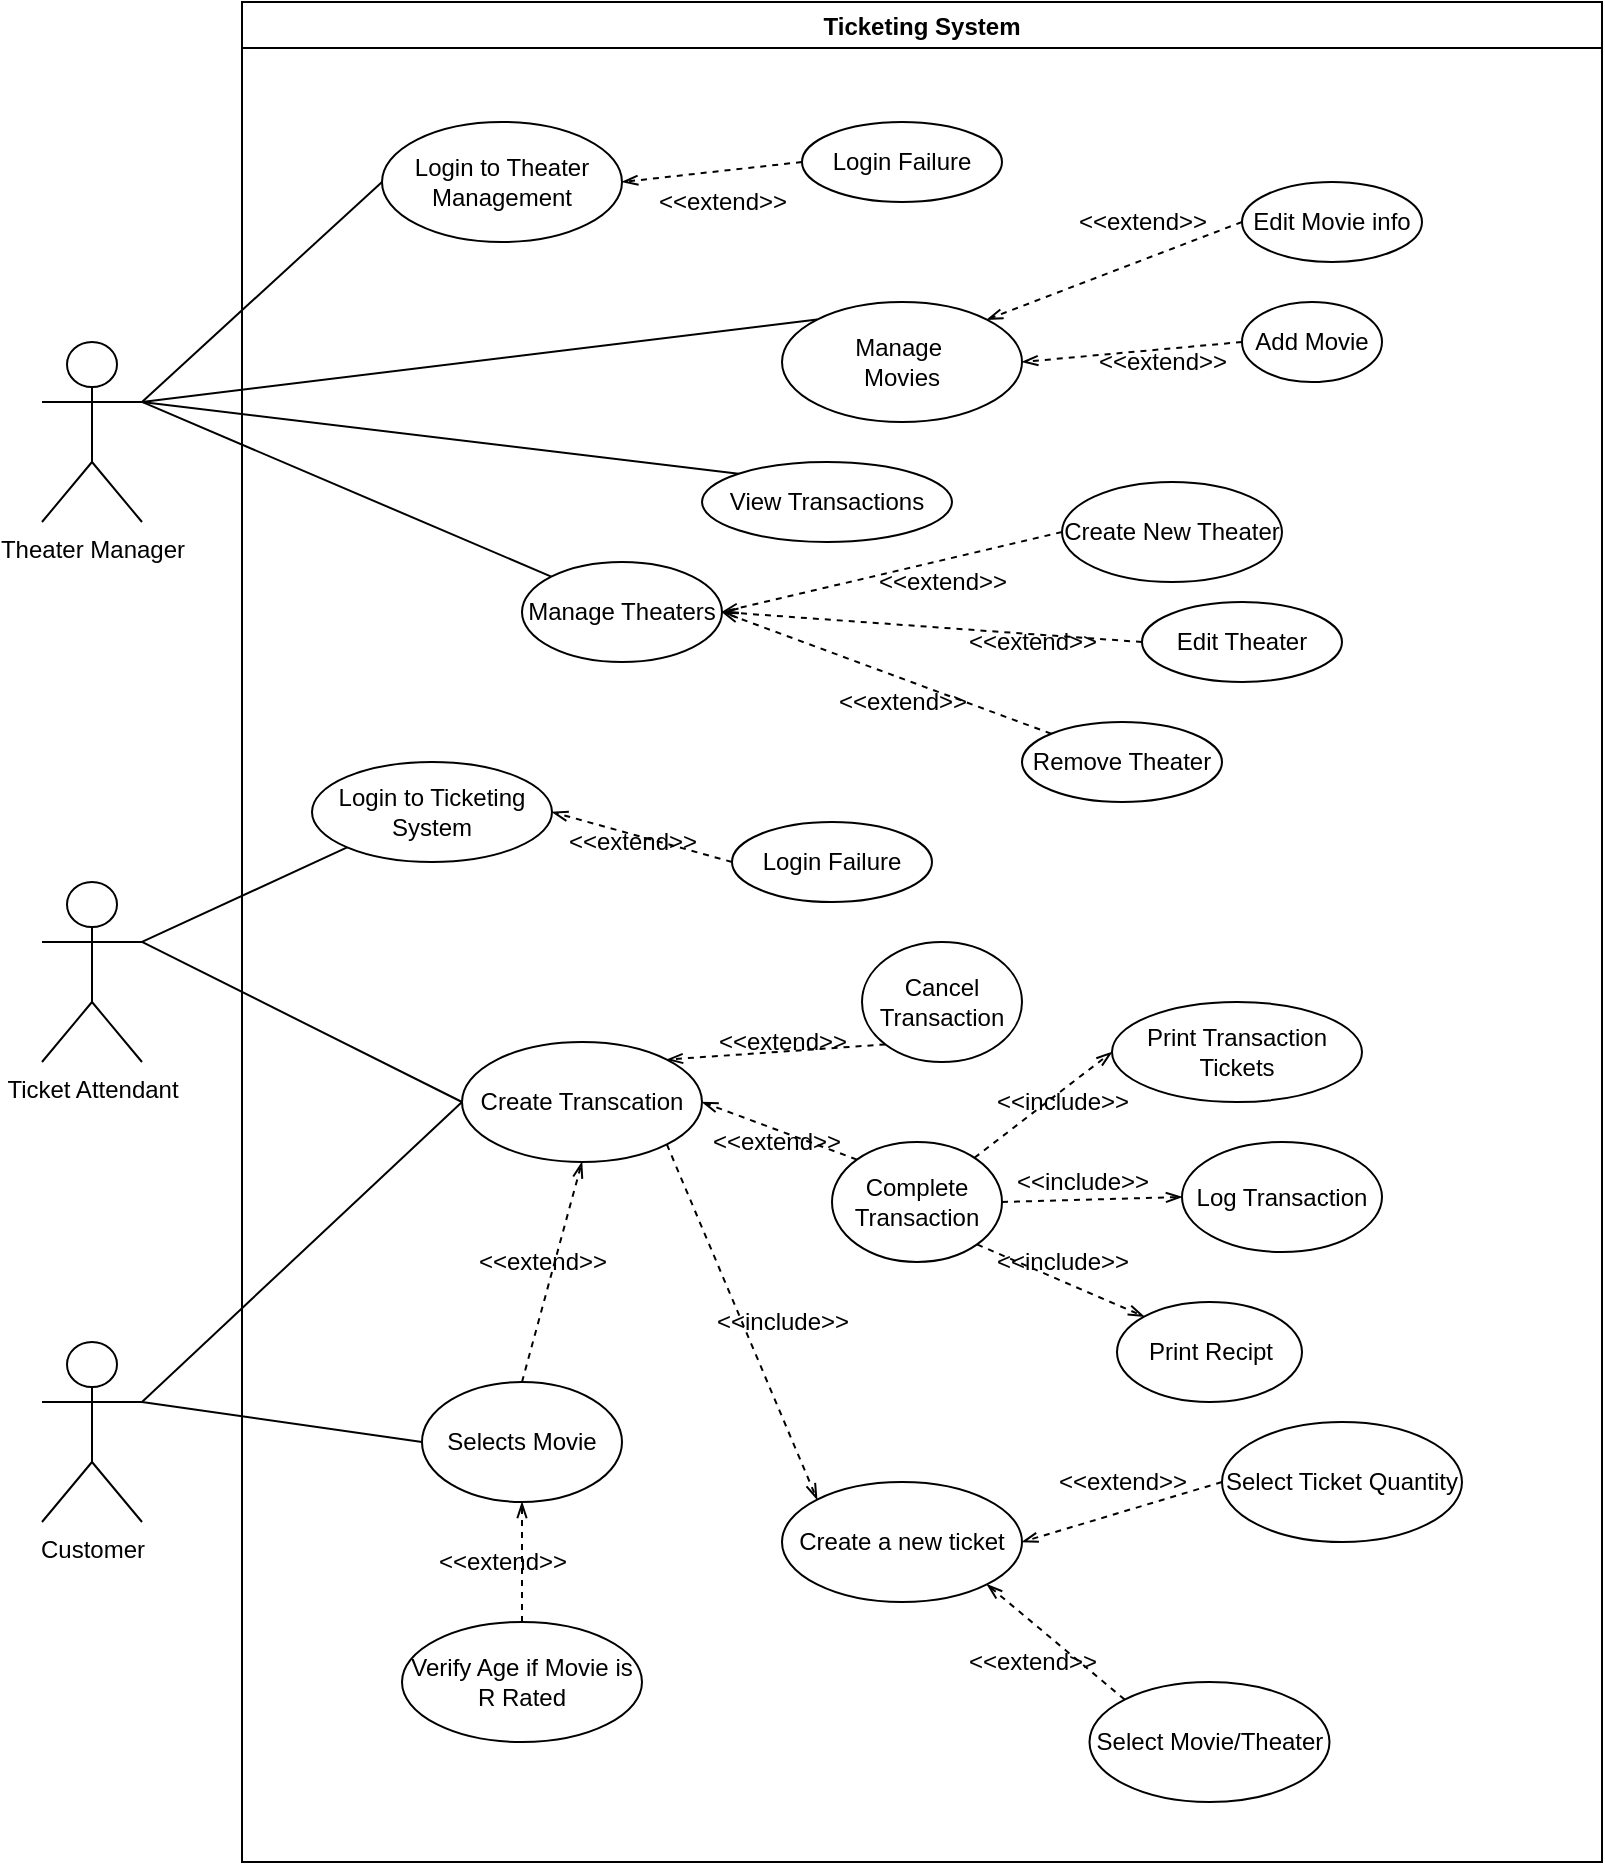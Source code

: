 <mxfile version="16.6.6" type="google"><diagram id="ownuAfmGGX5j8teA9mDE" name="Page-1"><mxGraphModel dx="1351" dy="1977" grid="1" gridSize="10" guides="1" tooltips="1" connect="1" arrows="1" fold="1" page="1" pageScale="1" pageWidth="850" pageHeight="1100" math="0" shadow="0"><root><mxCell id="0"/><mxCell id="1" parent="0"/><mxCell id="I8HdW5yFaXx1shbIXzY2-1" value="Theater Manager" style="shape=umlActor;verticalLabelPosition=bottom;verticalAlign=top;html=1;outlineConnect=0;" parent="1" vertex="1"><mxGeometry x="30" y="-900" width="50" height="90" as="geometry"/></mxCell><mxCell id="I8HdW5yFaXx1shbIXzY2-4" value="" style="endArrow=none;html=1;rounded=0;entryX=0;entryY=0.5;entryDx=0;entryDy=0;endFill=0;exitX=1;exitY=0.333;exitDx=0;exitDy=0;exitPerimeter=0;" parent="1" source="I8HdW5yFaXx1shbIXzY2-1" target="I8HdW5yFaXx1shbIXzY2-2" edge="1"><mxGeometry width="50" height="50" relative="1" as="geometry"><mxPoint x="130" y="-810" as="sourcePoint"/><mxPoint x="420" y="210" as="targetPoint"/></mxGeometry></mxCell><mxCell id="00gBc7gfISTBtv43DafF-2" value="Ticketing System" style="swimlane;" vertex="1" parent="1"><mxGeometry x="130" y="-1070" width="680" height="930" as="geometry"/></mxCell><mxCell id="I8HdW5yFaXx1shbIXzY2-2" value="Login to Theater Management" style="ellipse;whiteSpace=wrap;html=1;" parent="00gBc7gfISTBtv43DafF-2" vertex="1"><mxGeometry x="70" y="60" width="120" height="60" as="geometry"/></mxCell><mxCell id="I8HdW5yFaXx1shbIXzY2-7" value="Edit Movie info" style="ellipse;whiteSpace=wrap;html=1;" parent="00gBc7gfISTBtv43DafF-2" vertex="1"><mxGeometry x="500" y="90" width="90" height="40" as="geometry"/></mxCell><mxCell id="I8HdW5yFaXx1shbIXzY2-9" value="&amp;lt;&amp;lt;extend&amp;gt;&amp;gt;" style="text;html=1;align=center;verticalAlign=middle;resizable=0;points=[];autosize=1;strokeColor=none;fillColor=none;" parent="00gBc7gfISTBtv43DafF-2" vertex="1"><mxGeometry x="410" y="100" width="80" height="20" as="geometry"/></mxCell><mxCell id="I8HdW5yFaXx1shbIXzY2-16" value="Add Movie" style="ellipse;whiteSpace=wrap;html=1;" parent="00gBc7gfISTBtv43DafF-2" vertex="1"><mxGeometry x="500" y="150" width="70" height="40" as="geometry"/></mxCell><mxCell id="I8HdW5yFaXx1shbIXzY2-18" value="&amp;lt;&amp;lt;extend&amp;gt;&amp;gt;" style="text;html=1;align=center;verticalAlign=middle;resizable=0;points=[];autosize=1;strokeColor=none;fillColor=none;" parent="00gBc7gfISTBtv43DafF-2" vertex="1"><mxGeometry x="420" y="170" width="80" height="20" as="geometry"/></mxCell><mxCell id="I8HdW5yFaXx1shbIXzY2-57" value="View Transactions" style="ellipse;whiteSpace=wrap;html=1;" parent="00gBc7gfISTBtv43DafF-2" vertex="1"><mxGeometry x="230" y="230" width="125" height="40" as="geometry"/></mxCell><mxCell id="I8HdW5yFaXx1shbIXzY2-81" value="Manage&amp;nbsp;&lt;br&gt;Movies" style="ellipse;whiteSpace=wrap;html=1;" parent="00gBc7gfISTBtv43DafF-2" vertex="1"><mxGeometry x="270" y="150" width="120" height="60" as="geometry"/></mxCell><mxCell id="I8HdW5yFaXx1shbIXzY2-93" value="Manage Theaters" style="ellipse;whiteSpace=wrap;html=1;" parent="00gBc7gfISTBtv43DafF-2" vertex="1"><mxGeometry x="140" y="280" width="100" height="50" as="geometry"/></mxCell><mxCell id="I8HdW5yFaXx1shbIXzY2-94" value="Create New Theater" style="ellipse;whiteSpace=wrap;html=1;" parent="00gBc7gfISTBtv43DafF-2" vertex="1"><mxGeometry x="410" y="240" width="110" height="50" as="geometry"/></mxCell><mxCell id="I8HdW5yFaXx1shbIXzY2-97" value="&amp;lt;&amp;lt;extend&amp;gt;&amp;gt;" style="text;html=1;align=center;verticalAlign=middle;resizable=0;points=[];autosize=1;strokeColor=none;fillColor=none;" parent="00gBc7gfISTBtv43DafF-2" vertex="1"><mxGeometry x="310" y="280" width="80" height="20" as="geometry"/></mxCell><mxCell id="I8HdW5yFaXx1shbIXzY2-98" value="Edit Theater" style="ellipse;whiteSpace=wrap;html=1;" parent="00gBc7gfISTBtv43DafF-2" vertex="1"><mxGeometry x="450" y="300" width="100" height="40" as="geometry"/></mxCell><mxCell id="I8HdW5yFaXx1shbIXzY2-101" value="&amp;lt;&amp;lt;extend&amp;gt;&amp;gt;" style="text;html=1;align=center;verticalAlign=middle;resizable=0;points=[];autosize=1;strokeColor=none;fillColor=none;" parent="00gBc7gfISTBtv43DafF-2" vertex="1"><mxGeometry x="355" y="310" width="80" height="20" as="geometry"/></mxCell><mxCell id="I8HdW5yFaXx1shbIXzY2-102" value="Remove Theater" style="ellipse;whiteSpace=wrap;html=1;" parent="00gBc7gfISTBtv43DafF-2" vertex="1"><mxGeometry x="390" y="360" width="100" height="40" as="geometry"/></mxCell><mxCell id="I8HdW5yFaXx1shbIXzY2-105" value="&amp;lt;&amp;lt;extend&amp;gt;&amp;gt;" style="text;html=1;align=center;verticalAlign=middle;resizable=0;points=[];autosize=1;strokeColor=none;fillColor=none;" parent="00gBc7gfISTBtv43DafF-2" vertex="1"><mxGeometry x="290" y="340" width="80" height="20" as="geometry"/></mxCell><mxCell id="00gBc7gfISTBtv43DafF-4" value="Login Failure" style="ellipse;whiteSpace=wrap;html=1;" vertex="1" parent="00gBc7gfISTBtv43DafF-2"><mxGeometry x="280" y="60" width="100" height="40" as="geometry"/></mxCell><mxCell id="00gBc7gfISTBtv43DafF-5" value="" style="endArrow=openThin;html=1;rounded=0;dashed=1;targetPerimeterSpacing=0;strokeColor=default;entryX=1;entryY=0.5;entryDx=0;entryDy=0;exitX=0;exitY=0.5;exitDx=0;exitDy=0;endFill=0;startArrow=none;" edge="1" parent="00gBc7gfISTBtv43DafF-2" source="00gBc7gfISTBtv43DafF-4" target="I8HdW5yFaXx1shbIXzY2-2"><mxGeometry width="50" height="50" relative="1" as="geometry"><mxPoint x="80" y="320" as="sourcePoint"/><mxPoint x="130" y="270" as="targetPoint"/></mxGeometry></mxCell><mxCell id="00gBc7gfISTBtv43DafF-6" value="&amp;lt;&amp;lt;extend&amp;gt;&amp;gt;" style="text;html=1;align=center;verticalAlign=middle;resizable=0;points=[];autosize=1;strokeColor=none;fillColor=none;" vertex="1" parent="00gBc7gfISTBtv43DafF-2"><mxGeometry x="200" y="90" width="80" height="20" as="geometry"/></mxCell><mxCell id="00gBc7gfISTBtv43DafF-8" value="" style="endArrow=openThin;html=1;rounded=0;dashed=1;targetPerimeterSpacing=0;strokeColor=default;entryX=1;entryY=0;entryDx=0;entryDy=0;exitX=0;exitY=0.5;exitDx=0;exitDy=0;endFill=0;startArrow=none;" edge="1" parent="00gBc7gfISTBtv43DafF-2" source="I8HdW5yFaXx1shbIXzY2-7" target="I8HdW5yFaXx1shbIXzY2-81"><mxGeometry width="50" height="50" relative="1" as="geometry"><mxPoint x="290" y="90" as="sourcePoint"/><mxPoint x="200" y="100" as="targetPoint"/></mxGeometry></mxCell><mxCell id="00gBc7gfISTBtv43DafF-9" value="" style="endArrow=openThin;html=1;rounded=0;dashed=1;targetPerimeterSpacing=0;strokeColor=default;entryX=1;entryY=0.5;entryDx=0;entryDy=0;exitX=0;exitY=0.5;exitDx=0;exitDy=0;endFill=0;startArrow=none;" edge="1" parent="00gBc7gfISTBtv43DafF-2" source="I8HdW5yFaXx1shbIXzY2-16" target="I8HdW5yFaXx1shbIXzY2-81"><mxGeometry width="50" height="50" relative="1" as="geometry"><mxPoint x="570" y="100" as="sourcePoint"/><mxPoint x="382.71" y="168.93" as="targetPoint"/></mxGeometry></mxCell><mxCell id="00gBc7gfISTBtv43DafF-10" value="" style="endArrow=openThin;html=1;rounded=0;dashed=1;targetPerimeterSpacing=0;strokeColor=default;entryX=1;entryY=0.5;entryDx=0;entryDy=0;exitX=0;exitY=0.5;exitDx=0;exitDy=0;endFill=0;startArrow=none;" edge="1" parent="00gBc7gfISTBtv43DafF-2" source="I8HdW5yFaXx1shbIXzY2-94" target="I8HdW5yFaXx1shbIXzY2-93"><mxGeometry width="50" height="50" relative="1" as="geometry"><mxPoint x="380" y="400" as="sourcePoint"/><mxPoint x="252.426" y="448.787" as="targetPoint"/></mxGeometry></mxCell><mxCell id="00gBc7gfISTBtv43DafF-12" value="" style="endArrow=openThin;html=1;rounded=0;dashed=1;targetPerimeterSpacing=0;strokeColor=default;entryX=1;entryY=0.5;entryDx=0;entryDy=0;endFill=0;startArrow=none;exitX=0;exitY=0;exitDx=0;exitDy=0;" edge="1" parent="00gBc7gfISTBtv43DafF-2" source="I8HdW5yFaXx1shbIXzY2-102" target="I8HdW5yFaXx1shbIXzY2-93"><mxGeometry width="50" height="50" relative="1" as="geometry"><mxPoint x="400" y="360" as="sourcePoint"/><mxPoint x="250" y="315" as="targetPoint"/></mxGeometry></mxCell><mxCell id="00gBc7gfISTBtv43DafF-11" value="" style="endArrow=openThin;html=1;rounded=0;dashed=1;targetPerimeterSpacing=0;strokeColor=default;entryX=1;entryY=0.5;entryDx=0;entryDy=0;endFill=0;startArrow=none;exitX=0;exitY=0.5;exitDx=0;exitDy=0;" edge="1" parent="00gBc7gfISTBtv43DafF-2" source="I8HdW5yFaXx1shbIXzY2-98" target="I8HdW5yFaXx1shbIXzY2-93"><mxGeometry width="50" height="50" relative="1" as="geometry"><mxPoint x="390" y="350" as="sourcePoint"/><mxPoint x="382.426" y="168.787" as="targetPoint"/></mxGeometry></mxCell><mxCell id="00gBc7gfISTBtv43DafF-15" value="Selects Movie" style="ellipse;whiteSpace=wrap;html=1;" vertex="1" parent="00gBc7gfISTBtv43DafF-2"><mxGeometry x="90" y="690" width="100" height="60" as="geometry"/></mxCell><mxCell id="00gBc7gfISTBtv43DafF-16" value="Verify Age if Movie is R Rated" style="ellipse;whiteSpace=wrap;html=1;" vertex="1" parent="00gBc7gfISTBtv43DafF-2"><mxGeometry x="80" y="810" width="120" height="60" as="geometry"/></mxCell><mxCell id="00gBc7gfISTBtv43DafF-18" value="" style="endArrow=openThin;html=1;rounded=0;dashed=1;targetPerimeterSpacing=0;strokeColor=default;entryX=0.5;entryY=1;entryDx=0;entryDy=0;endFill=0;startArrow=none;exitX=0.5;exitY=0;exitDx=0;exitDy=0;" edge="1" parent="00gBc7gfISTBtv43DafF-2" source="00gBc7gfISTBtv43DafF-16" target="00gBc7gfISTBtv43DafF-15"><mxGeometry width="50" height="50" relative="1" as="geometry"><mxPoint x="414.645" y="375.858" as="sourcePoint"/><mxPoint x="250.0" y="315" as="targetPoint"/></mxGeometry></mxCell><mxCell id="00gBc7gfISTBtv43DafF-19" value="&amp;lt;&amp;lt;extend&amp;gt;&amp;gt;" style="text;html=1;align=center;verticalAlign=middle;resizable=0;points=[];autosize=1;strokeColor=none;fillColor=none;" vertex="1" parent="00gBc7gfISTBtv43DafF-2"><mxGeometry x="90" y="770" width="80" height="20" as="geometry"/></mxCell><mxCell id="00gBc7gfISTBtv43DafF-20" value="Login to Ticketing System" style="ellipse;whiteSpace=wrap;html=1;" vertex="1" parent="00gBc7gfISTBtv43DafF-2"><mxGeometry x="35" y="380" width="120" height="50" as="geometry"/></mxCell><mxCell id="00gBc7gfISTBtv43DafF-21" value="Login Failure" style="ellipse;whiteSpace=wrap;html=1;" vertex="1" parent="00gBc7gfISTBtv43DafF-2"><mxGeometry x="245" y="410" width="100" height="40" as="geometry"/></mxCell><mxCell id="00gBc7gfISTBtv43DafF-22" value="" style="endArrow=openThin;html=1;rounded=0;dashed=1;targetPerimeterSpacing=0;strokeColor=default;entryX=1;entryY=0.5;entryDx=0;entryDy=0;exitX=0;exitY=0.5;exitDx=0;exitDy=0;endFill=0;startArrow=none;" edge="1" parent="00gBc7gfISTBtv43DafF-2" source="00gBc7gfISTBtv43DafF-21" target="00gBc7gfISTBtv43DafF-20"><mxGeometry width="50" height="50" relative="1" as="geometry"><mxPoint x="-85" y="1740" as="sourcePoint"/><mxPoint x="-35" y="1690" as="targetPoint"/></mxGeometry></mxCell><mxCell id="00gBc7gfISTBtv43DafF-23" value="&amp;lt;&amp;lt;extend&amp;gt;&amp;gt;" style="text;html=1;align=center;verticalAlign=middle;resizable=0;points=[];autosize=1;strokeColor=none;fillColor=none;" vertex="1" parent="00gBc7gfISTBtv43DafF-2"><mxGeometry x="155" y="410" width="80" height="20" as="geometry"/></mxCell><mxCell id="00gBc7gfISTBtv43DafF-25" value="Create Transcation" style="ellipse;whiteSpace=wrap;html=1;" vertex="1" parent="00gBc7gfISTBtv43DafF-2"><mxGeometry x="110" y="520" width="120" height="60" as="geometry"/></mxCell><mxCell id="00gBc7gfISTBtv43DafF-28" value="" style="endArrow=openThin;html=1;rounded=0;dashed=1;targetPerimeterSpacing=0;strokeColor=default;entryX=0.5;entryY=1;entryDx=0;entryDy=0;endFill=0;startArrow=none;exitX=0.5;exitY=0;exitDx=0;exitDy=0;" edge="1" parent="00gBc7gfISTBtv43DafF-2" source="00gBc7gfISTBtv43DafF-15" target="00gBc7gfISTBtv43DafF-25"><mxGeometry width="50" height="50" relative="1" as="geometry"><mxPoint x="150.0" y="820" as="sourcePoint"/><mxPoint x="150.0" y="760" as="targetPoint"/></mxGeometry></mxCell><mxCell id="00gBc7gfISTBtv43DafF-29" value="&amp;lt;&amp;lt;extend&amp;gt;&amp;gt;" style="text;html=1;align=center;verticalAlign=middle;resizable=0;points=[];autosize=1;strokeColor=none;fillColor=none;" vertex="1" parent="00gBc7gfISTBtv43DafF-2"><mxGeometry x="110" y="620" width="80" height="20" as="geometry"/></mxCell><mxCell id="00gBc7gfISTBtv43DafF-31" value="Complete Transaction" style="ellipse;whiteSpace=wrap;html=1;" vertex="1" parent="00gBc7gfISTBtv43DafF-2"><mxGeometry x="295" y="570" width="85" height="60" as="geometry"/></mxCell><mxCell id="I8HdW5yFaXx1shbIXzY2-52" value="Cancel Transaction" style="ellipse;whiteSpace=wrap;html=1;" parent="00gBc7gfISTBtv43DafF-2" vertex="1"><mxGeometry x="310" y="470" width="80" height="60" as="geometry"/></mxCell><mxCell id="00gBc7gfISTBtv43DafF-32" value="" style="endArrow=openThin;html=1;rounded=0;dashed=1;targetPerimeterSpacing=0;strokeColor=default;entryX=1;entryY=0.5;entryDx=0;entryDy=0;endFill=0;startArrow=none;exitX=0;exitY=0;exitDx=0;exitDy=0;" edge="1" parent="00gBc7gfISTBtv43DafF-2" source="00gBc7gfISTBtv43DafF-31" target="00gBc7gfISTBtv43DafF-25"><mxGeometry width="50" height="50" relative="1" as="geometry"><mxPoint x="250.0" y="640" as="sourcePoint"/><mxPoint x="250.0" y="580" as="targetPoint"/></mxGeometry></mxCell><mxCell id="00gBc7gfISTBtv43DafF-33" value="&amp;lt;&amp;lt;extend&amp;gt;&amp;gt;" style="text;html=1;align=center;verticalAlign=middle;resizable=0;points=[];autosize=1;strokeColor=none;fillColor=none;" vertex="1" parent="00gBc7gfISTBtv43DafF-2"><mxGeometry x="227.43" y="560" width="80" height="20" as="geometry"/></mxCell><mxCell id="00gBc7gfISTBtv43DafF-36" value="" style="endArrow=openThin;html=1;rounded=0;dashed=1;targetPerimeterSpacing=0;strokeColor=default;entryX=1;entryY=0;entryDx=0;entryDy=0;endFill=0;startArrow=none;exitX=0;exitY=1;exitDx=0;exitDy=0;" edge="1" parent="00gBc7gfISTBtv43DafF-2" source="I8HdW5yFaXx1shbIXzY2-52" target="00gBc7gfISTBtv43DafF-25"><mxGeometry width="50" height="50" relative="1" as="geometry"><mxPoint x="317.834" y="518.518" as="sourcePoint"/><mxPoint x="240.0" y="490" as="targetPoint"/></mxGeometry></mxCell><mxCell id="00gBc7gfISTBtv43DafF-37" value="&amp;lt;&amp;lt;extend&amp;gt;&amp;gt;" style="text;html=1;align=center;verticalAlign=middle;resizable=0;points=[];autosize=1;strokeColor=none;fillColor=none;" vertex="1" parent="00gBc7gfISTBtv43DafF-2"><mxGeometry x="230" y="510" width="80" height="20" as="geometry"/></mxCell><mxCell id="I8HdW5yFaXx1shbIXzY2-56" value="&amp;lt;&amp;lt;include&amp;gt;&amp;gt;" style="text;html=1;align=center;verticalAlign=middle;resizable=0;points=[];autosize=1;strokeColor=none;fillColor=none;" parent="00gBc7gfISTBtv43DafF-2" vertex="1"><mxGeometry x="370" y="540" width="80" height="20" as="geometry"/></mxCell><mxCell id="I8HdW5yFaXx1shbIXzY2-35" value="Print Transaction Tickets" style="ellipse;whiteSpace=wrap;html=1;" parent="00gBc7gfISTBtv43DafF-2" vertex="1"><mxGeometry x="435" y="500" width="125" height="50" as="geometry"/></mxCell><mxCell id="00gBc7gfISTBtv43DafF-38" value="" style="endArrow=openThin;html=1;rounded=0;dashed=1;targetPerimeterSpacing=0;strokeColor=default;entryX=0;entryY=0.5;entryDx=0;entryDy=0;endFill=0;startArrow=none;" edge="1" parent="00gBc7gfISTBtv43DafF-2" source="00gBc7gfISTBtv43DafF-31" target="I8HdW5yFaXx1shbIXzY2-35"><mxGeometry width="50" height="50" relative="1" as="geometry"><mxPoint x="480" y="670" as="sourcePoint"/><mxPoint x="180.0" y="590.0" as="targetPoint"/></mxGeometry></mxCell><mxCell id="I8HdW5yFaXx1shbIXzY2-38" value="Log Transaction" style="ellipse;whiteSpace=wrap;html=1;" parent="00gBc7gfISTBtv43DafF-2" vertex="1"><mxGeometry x="470" y="570" width="100" height="55" as="geometry"/></mxCell><mxCell id="I8HdW5yFaXx1shbIXzY2-29" value="Print Recipt" style="ellipse;whiteSpace=wrap;html=1;" parent="00gBc7gfISTBtv43DafF-2" vertex="1"><mxGeometry x="437.5" y="650" width="92.5" height="50" as="geometry"/></mxCell><mxCell id="00gBc7gfISTBtv43DafF-39" value="" style="endArrow=openThin;html=1;rounded=0;dashed=1;targetPerimeterSpacing=0;strokeColor=default;entryX=0;entryY=0.5;entryDx=0;entryDy=0;endFill=0;startArrow=none;exitX=1;exitY=0.5;exitDx=0;exitDy=0;" edge="1" parent="00gBc7gfISTBtv43DafF-2" source="00gBc7gfISTBtv43DafF-31" target="I8HdW5yFaXx1shbIXzY2-38"><mxGeometry width="50" height="50" relative="1" as="geometry"><mxPoint x="376.327" y="587.956" as="sourcePoint"/><mxPoint x="445.0" y="535" as="targetPoint"/></mxGeometry></mxCell><mxCell id="00gBc7gfISTBtv43DafF-40" value="" style="endArrow=openThin;html=1;rounded=0;dashed=1;targetPerimeterSpacing=0;strokeColor=default;entryX=0;entryY=0;entryDx=0;entryDy=0;endFill=0;startArrow=none;exitX=1;exitY=1;exitDx=0;exitDy=0;" edge="1" parent="00gBc7gfISTBtv43DafF-2" source="00gBc7gfISTBtv43DafF-31" target="I8HdW5yFaXx1shbIXzY2-29"><mxGeometry width="50" height="50" relative="1" as="geometry"><mxPoint x="390.0" y="610" as="sourcePoint"/><mxPoint x="480.0" y="607.5" as="targetPoint"/></mxGeometry></mxCell><mxCell id="00gBc7gfISTBtv43DafF-41" value="&amp;lt;&amp;lt;include&amp;gt;&amp;gt;" style="text;html=1;align=center;verticalAlign=middle;resizable=0;points=[];autosize=1;strokeColor=none;fillColor=none;" vertex="1" parent="00gBc7gfISTBtv43DafF-2"><mxGeometry x="380" y="580" width="80" height="20" as="geometry"/></mxCell><mxCell id="00gBc7gfISTBtv43DafF-42" value="&amp;lt;&amp;lt;include&amp;gt;&amp;gt;" style="text;html=1;align=center;verticalAlign=middle;resizable=0;points=[];autosize=1;strokeColor=none;fillColor=none;" vertex="1" parent="00gBc7gfISTBtv43DafF-2"><mxGeometry x="370" y="620" width="80" height="20" as="geometry"/></mxCell><mxCell id="I8HdW5yFaXx1shbIXzY2-22" value="Create a new ticket" style="ellipse;whiteSpace=wrap;html=1;" parent="00gBc7gfISTBtv43DafF-2" vertex="1"><mxGeometry x="270" y="740" width="120" height="60" as="geometry"/></mxCell><mxCell id="00gBc7gfISTBtv43DafF-43" value="" style="endArrow=openThin;html=1;rounded=0;dashed=1;targetPerimeterSpacing=0;strokeColor=default;entryX=0;entryY=0;entryDx=0;entryDy=0;endFill=0;startArrow=none;exitX=1;exitY=1;exitDx=0;exitDy=0;" edge="1" parent="00gBc7gfISTBtv43DafF-2" source="00gBc7gfISTBtv43DafF-25" target="I8HdW5yFaXx1shbIXzY2-22"><mxGeometry width="50" height="50" relative="1" as="geometry"><mxPoint x="304.596" y="631.482" as="sourcePoint"/><mxPoint x="190.004" y="678.787" as="targetPoint"/></mxGeometry></mxCell><mxCell id="00gBc7gfISTBtv43DafF-44" value="&amp;lt;&amp;lt;include&amp;gt;&amp;gt;" style="text;html=1;align=center;verticalAlign=middle;resizable=0;points=[];autosize=1;strokeColor=none;fillColor=none;" vertex="1" parent="00gBc7gfISTBtv43DafF-2"><mxGeometry x="230" y="650" width="80" height="20" as="geometry"/></mxCell><mxCell id="I8HdW5yFaXx1shbIXzY2-44" value="&lt;span&gt;Select Ticket&amp;nbsp;&lt;/span&gt;Quantity" style="ellipse;whiteSpace=wrap;html=1;" parent="00gBc7gfISTBtv43DafF-2" vertex="1"><mxGeometry x="490" y="710" width="120" height="60" as="geometry"/></mxCell><mxCell id="I8HdW5yFaXx1shbIXzY2-46" value="Select Movie/Theater" style="ellipse;whiteSpace=wrap;html=1;" parent="00gBc7gfISTBtv43DafF-2" vertex="1"><mxGeometry x="423.75" y="840" width="120" height="60" as="geometry"/></mxCell><mxCell id="00gBc7gfISTBtv43DafF-45" value="" style="endArrow=openThin;html=1;rounded=0;dashed=1;targetPerimeterSpacing=0;strokeColor=default;entryX=1;entryY=0.5;entryDx=0;entryDy=0;endFill=0;startArrow=none;exitX=0;exitY=0.5;exitDx=0;exitDy=0;" edge="1" parent="00gBc7gfISTBtv43DafF-2" source="I8HdW5yFaXx1shbIXzY2-44" target="I8HdW5yFaXx1shbIXzY2-22"><mxGeometry width="50" height="50" relative="1" as="geometry"><mxPoint x="222.426" y="581.213" as="sourcePoint"/><mxPoint x="297.574" y="758.787" as="targetPoint"/></mxGeometry></mxCell><mxCell id="00gBc7gfISTBtv43DafF-46" value="" style="endArrow=openThin;html=1;rounded=0;dashed=1;targetPerimeterSpacing=0;strokeColor=default;entryX=1;entryY=1;entryDx=0;entryDy=0;endFill=0;startArrow=none;exitX=0;exitY=0;exitDx=0;exitDy=0;" edge="1" parent="00gBc7gfISTBtv43DafF-2" source="I8HdW5yFaXx1shbIXzY2-46" target="I8HdW5yFaXx1shbIXzY2-22"><mxGeometry width="50" height="50" relative="1" as="geometry"><mxPoint x="447.5" y="760" as="sourcePoint"/><mxPoint x="400.0" y="780" as="targetPoint"/></mxGeometry></mxCell><mxCell id="I8HdW5yFaXx1shbIXzY2-49" value="&amp;lt;&amp;lt;extend&amp;gt;&amp;gt;" style="text;html=1;align=center;verticalAlign=middle;resizable=0;points=[];autosize=1;strokeColor=none;fillColor=none;" parent="00gBc7gfISTBtv43DafF-2" vertex="1"><mxGeometry x="400" y="730" width="80" height="20" as="geometry"/></mxCell><mxCell id="I8HdW5yFaXx1shbIXzY2-45" value="&amp;lt;&amp;lt;extend&amp;gt;&amp;gt;" style="text;html=1;align=center;verticalAlign=middle;resizable=0;points=[];autosize=1;strokeColor=none;fillColor=none;" parent="00gBc7gfISTBtv43DafF-2" vertex="1"><mxGeometry x="355" y="820" width="80" height="20" as="geometry"/></mxCell><mxCell id="I8HdW5yFaXx1shbIXzY2-83" value="" style="endArrow=none;html=1;rounded=0;entryX=0;entryY=0;entryDx=0;entryDy=0;endFill=0;exitX=1;exitY=0.333;exitDx=0;exitDy=0;exitPerimeter=0;" parent="1" source="I8HdW5yFaXx1shbIXzY2-1" target="I8HdW5yFaXx1shbIXzY2-81" edge="1"><mxGeometry width="50" height="50" relative="1" as="geometry"><mxPoint x="140" y="-800" as="sourcePoint"/><mxPoint x="563.79" y="-725" as="targetPoint"/></mxGeometry></mxCell><mxCell id="I8HdW5yFaXx1shbIXzY2-58" value="" style="endArrow=none;html=1;rounded=0;entryX=0;entryY=0;entryDx=0;entryDy=0;endFill=0;exitX=1;exitY=0.333;exitDx=0;exitDy=0;exitPerimeter=0;" parent="1" source="I8HdW5yFaXx1shbIXzY2-1" target="I8HdW5yFaXx1shbIXzY2-57" edge="1"><mxGeometry width="50" height="50" relative="1" as="geometry"><mxPoint x="310" y="-330" as="sourcePoint"/><mxPoint x="525" y="-460" as="targetPoint"/></mxGeometry></mxCell><mxCell id="I8HdW5yFaXx1shbIXzY2-91" value="" style="endArrow=none;html=1;rounded=0;endFill=0;entryX=0;entryY=0;entryDx=0;entryDy=0;exitX=1;exitY=0.333;exitDx=0;exitDy=0;exitPerimeter=0;" parent="1" source="I8HdW5yFaXx1shbIXzY2-1" target="I8HdW5yFaXx1shbIXzY2-93" edge="1"><mxGeometry width="50" height="50" relative="1" as="geometry"><mxPoint x="150" y="-780" as="sourcePoint"/><mxPoint x="440" y="-410" as="targetPoint"/></mxGeometry></mxCell><mxCell id="00gBc7gfISTBtv43DafF-13" value="Customer" style="shape=umlActor;verticalLabelPosition=bottom;verticalAlign=top;html=1;outlineConnect=0;" vertex="1" parent="1"><mxGeometry x="30" y="-400" width="50" height="90" as="geometry"/></mxCell><mxCell id="00gBc7gfISTBtv43DafF-14" value="Ticket Attendant" style="shape=umlActor;verticalLabelPosition=bottom;verticalAlign=top;html=1;outlineConnect=0;" vertex="1" parent="1"><mxGeometry x="30" y="-630" width="50" height="90" as="geometry"/></mxCell><mxCell id="00gBc7gfISTBtv43DafF-17" value="" style="endArrow=none;html=1;rounded=0;targetPerimeterSpacing=0;strokeColor=default;entryX=1;entryY=0.333;entryDx=0;entryDy=0;entryPerimeter=0;exitX=0;exitY=0.5;exitDx=0;exitDy=0;" edge="1" parent="1" source="00gBc7gfISTBtv43DafF-15" target="00gBc7gfISTBtv43DafF-13"><mxGeometry width="50" height="50" relative="1" as="geometry"><mxPoint x="60" y="-190" as="sourcePoint"/><mxPoint x="110" y="-240" as="targetPoint"/></mxGeometry></mxCell><mxCell id="00gBc7gfISTBtv43DafF-24" value="" style="endArrow=none;html=1;rounded=0;entryX=0;entryY=1;entryDx=0;entryDy=0;endFill=0;exitX=1;exitY=0.333;exitDx=0;exitDy=0;exitPerimeter=0;" edge="1" parent="1" source="00gBc7gfISTBtv43DafF-14" target="00gBc7gfISTBtv43DafF-20"><mxGeometry width="50" height="50" relative="1" as="geometry"><mxPoint x="90" y="-860" as="sourcePoint"/><mxPoint x="210.0" y="-970" as="targetPoint"/></mxGeometry></mxCell><mxCell id="00gBc7gfISTBtv43DafF-26" value="" style="endArrow=none;html=1;rounded=0;targetPerimeterSpacing=0;strokeColor=default;exitX=1;exitY=0.333;exitDx=0;exitDy=0;exitPerimeter=0;entryX=0;entryY=0.5;entryDx=0;entryDy=0;" edge="1" parent="1" source="00gBc7gfISTBtv43DafF-13" target="00gBc7gfISTBtv43DafF-25"><mxGeometry width="50" height="50" relative="1" as="geometry"><mxPoint x="180" y="-420" as="sourcePoint"/><mxPoint x="230" y="-470" as="targetPoint"/></mxGeometry></mxCell><mxCell id="00gBc7gfISTBtv43DafF-27" value="" style="endArrow=none;html=1;rounded=0;targetPerimeterSpacing=0;strokeColor=default;exitX=1;exitY=0.333;exitDx=0;exitDy=0;exitPerimeter=0;entryX=0;entryY=0.5;entryDx=0;entryDy=0;" edge="1" parent="1" source="00gBc7gfISTBtv43DafF-14" target="00gBc7gfISTBtv43DafF-25"><mxGeometry width="50" height="50" relative="1" as="geometry"><mxPoint x="430" y="-530" as="sourcePoint"/><mxPoint x="480" y="-580" as="targetPoint"/></mxGeometry></mxCell></root></mxGraphModel></diagram></mxfile>